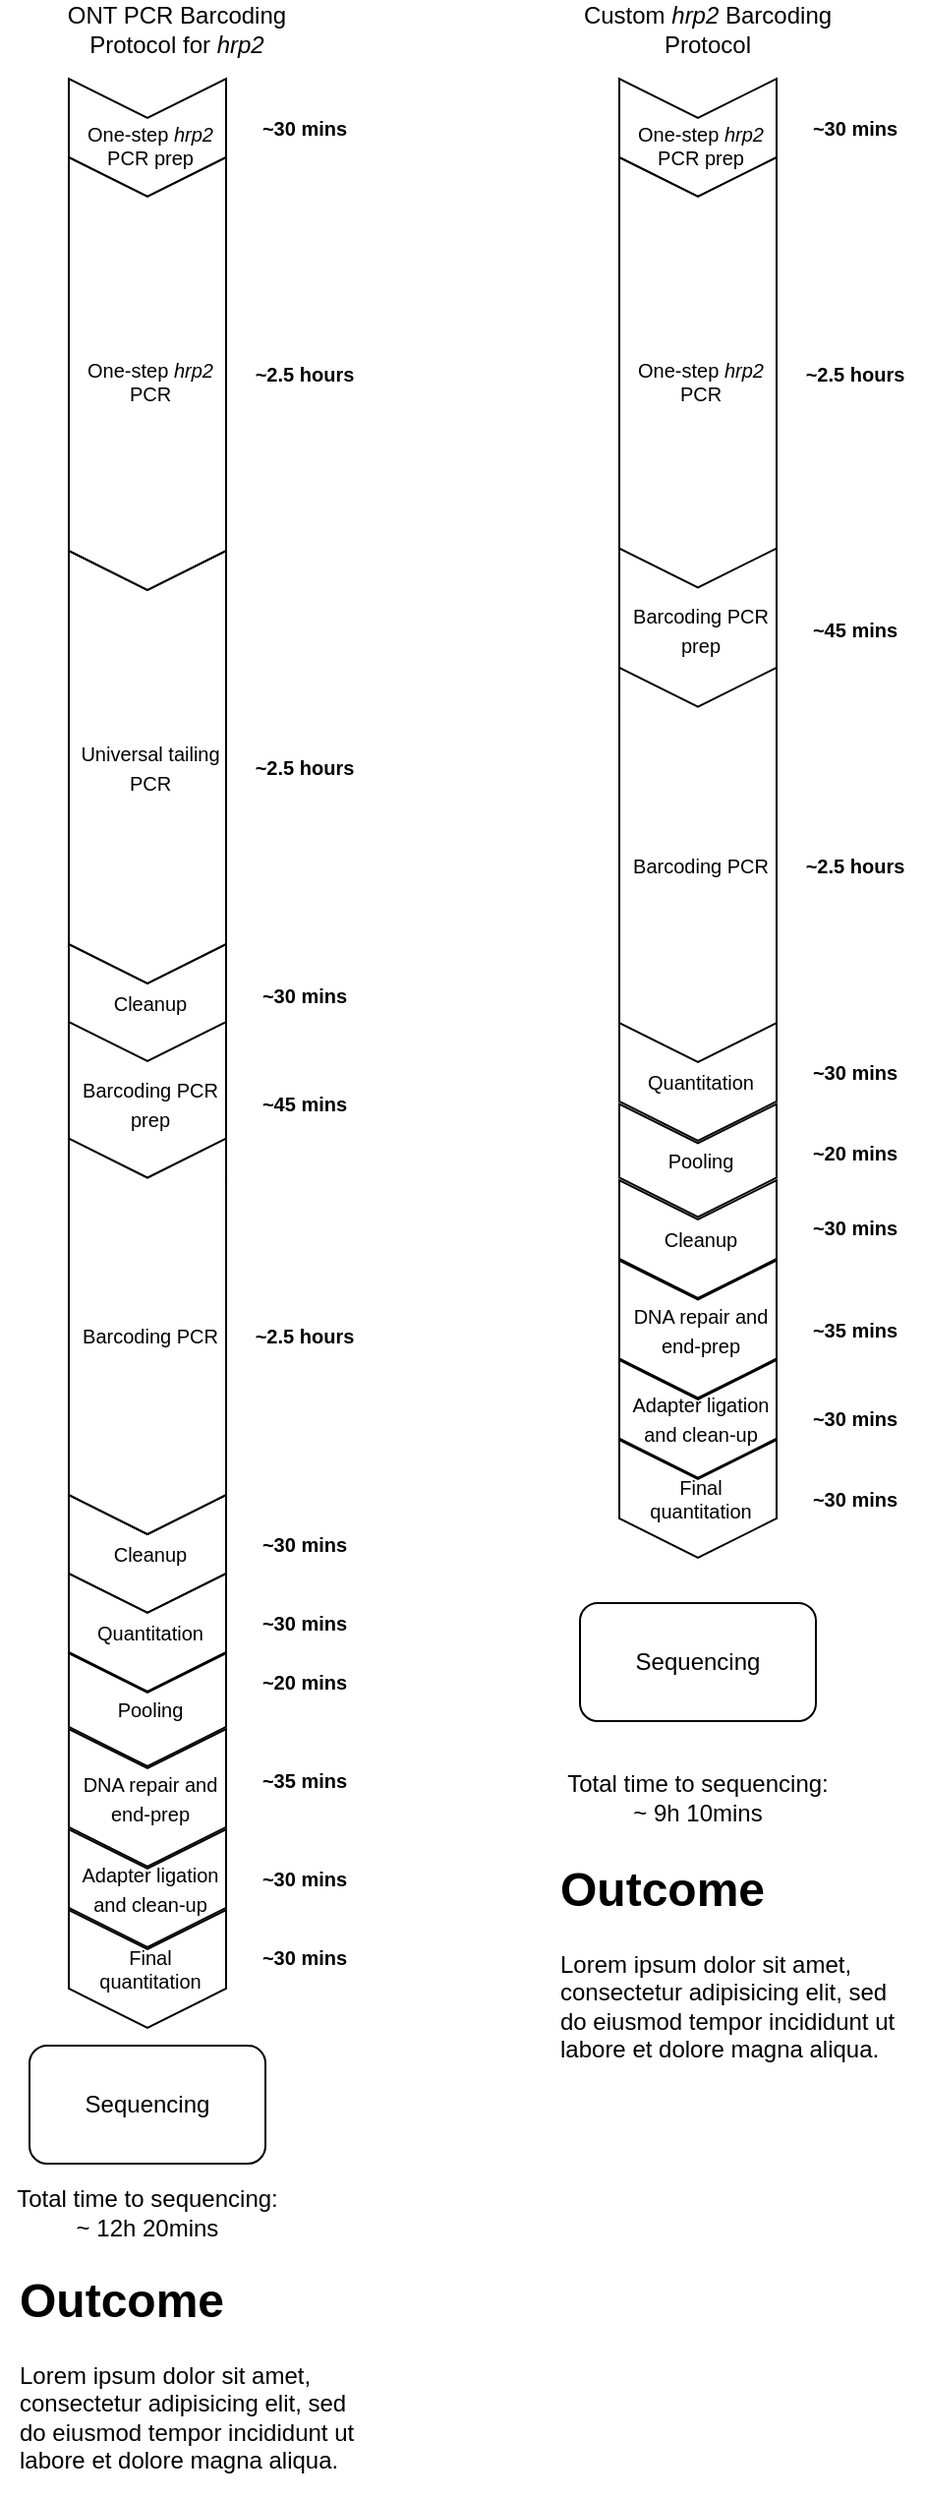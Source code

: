 <mxfile version="15.9.4" type="github">
  <diagram id="NpRxapIsqfa-SvnayN5d" name="Page-1">
    <mxGraphModel dx="675" dy="401" grid="1" gridSize="10" guides="1" tooltips="1" connect="1" arrows="1" fold="1" page="1" pageScale="1" pageWidth="850" pageHeight="2000" math="0" shadow="0">
      <root>
        <mxCell id="0" />
        <mxCell id="1" parent="0" />
        <mxCell id="RjDeFfzfzhG8dPobCuWy-1" value="ONT PCR Barcoding Protocol for &lt;i&gt;hrp2&lt;/i&gt;" style="text;html=1;strokeColor=none;fillColor=none;align=center;verticalAlign=middle;whiteSpace=wrap;rounded=0;" vertex="1" parent="1">
          <mxGeometry x="20" y="40" width="150" height="30" as="geometry" />
        </mxCell>
        <mxCell id="RjDeFfzfzhG8dPobCuWy-2" value="Custom &lt;i&gt;hrp2 &lt;/i&gt;Barcoding Protocol" style="text;html=1;strokeColor=none;fillColor=none;align=center;verticalAlign=middle;whiteSpace=wrap;rounded=0;" vertex="1" parent="1">
          <mxGeometry x="290" y="40" width="150" height="30" as="geometry" />
        </mxCell>
        <mxCell id="RjDeFfzfzhG8dPobCuWy-3" value="&lt;div style=&quot;font-size: 10px&quot;&gt;&lt;font style=&quot;font-size: 10px&quot;&gt;One-step &lt;i&gt;hrp2 &lt;/i&gt;PCR prep&lt;/font&gt;&lt;/div&gt;" style="shape=step;perimeter=stepPerimeter;whiteSpace=wrap;html=1;fixedSize=1;rotation=90;horizontal=0;spacingLeft=3;spacing=3;spacingTop=7;" vertex="1" parent="1">
          <mxGeometry x="50" y="70" width="60" height="80" as="geometry" />
        </mxCell>
        <mxCell id="RjDeFfzfzhG8dPobCuWy-17" value="&lt;div style=&quot;font-size: 10px&quot;&gt;&lt;font style=&quot;font-size: 10px&quot;&gt;Cleanup&lt;/font&gt;&lt;/div&gt;" style="shape=step;perimeter=stepPerimeter;whiteSpace=wrap;html=1;fixedSize=1;rotation=90;horizontal=0;spacingLeft=3;spacing=3;" vertex="1" parent="1">
          <mxGeometry x="50" y="510" width="60" height="80" as="geometry" />
        </mxCell>
        <mxCell id="RjDeFfzfzhG8dPobCuWy-18" value="&lt;font style=&quot;font-size: 10px&quot;&gt;Barcoding PCR prep&lt;/font&gt;" style="shape=step;perimeter=stepPerimeter;whiteSpace=wrap;html=1;fixedSize=1;rotation=90;horizontal=0;spacingLeft=3;spacing=3;" vertex="1" parent="1">
          <mxGeometry x="38.75" y="560.75" width="82.5" height="80" as="geometry" />
        </mxCell>
        <mxCell id="RjDeFfzfzhG8dPobCuWy-19" value="&lt;font style=&quot;font-size: 10px&quot;&gt;Cleanup&lt;/font&gt;" style="shape=step;perimeter=stepPerimeter;whiteSpace=wrap;html=1;fixedSize=1;rotation=90;horizontal=0;spacingLeft=3;spacing=3;" vertex="1" parent="1">
          <mxGeometry x="50" y="790" width="60" height="80" as="geometry" />
        </mxCell>
        <mxCell id="RjDeFfzfzhG8dPobCuWy-20" value="&lt;font style=&quot;font-size: 10px&quot;&gt;Universal tailing PCR&lt;/font&gt;" style="shape=step;perimeter=stepPerimeter;whiteSpace=wrap;html=1;fixedSize=1;rotation=90;horizontal=0;spacingLeft=3;spacing=3;" vertex="1" parent="1">
          <mxGeometry x="-30" y="390" width="220" height="80" as="geometry" />
        </mxCell>
        <mxCell id="RjDeFfzfzhG8dPobCuWy-22" value="&lt;font style=&quot;font-size: 10px&quot;&gt;Pooling&lt;/font&gt;" style="shape=step;perimeter=stepPerimeter;whiteSpace=wrap;html=1;fixedSize=1;rotation=90;horizontal=0;spacingLeft=3;spacing=3;" vertex="1" parent="1">
          <mxGeometry x="51.25" y="869.25" width="57.5" height="80" as="geometry" />
        </mxCell>
        <mxCell id="RjDeFfzfzhG8dPobCuWy-23" value="&lt;font style=&quot;font-size: 10px&quot;&gt;DNA repair and end-prep&lt;/font&gt;" style="shape=step;perimeter=stepPerimeter;whiteSpace=wrap;html=1;fixedSize=1;rotation=90;horizontal=0;spacingLeft=3;spacing=3;" vertex="1" parent="1">
          <mxGeometry x="45" y="914" width="70" height="80" as="geometry" />
        </mxCell>
        <mxCell id="RjDeFfzfzhG8dPobCuWy-25" value="&lt;div style=&quot;font-size: 10px&quot;&gt;&lt;font style=&quot;font-size: 10px&quot;&gt;Final quantitation&lt;/font&gt;&lt;/div&gt;" style="shape=step;perimeter=stepPerimeter;whiteSpace=wrap;html=1;fixedSize=1;rotation=90;horizontal=0;spacingLeft=3;spacing=3;" vertex="1" parent="1">
          <mxGeometry x="50" y="1001" width="60" height="80" as="geometry" />
        </mxCell>
        <mxCell id="RjDeFfzfzhG8dPobCuWy-26" value="Sequencing" style="rounded=1;whiteSpace=wrap;html=1;" vertex="1" parent="1">
          <mxGeometry x="20" y="1080" width="120" height="60" as="geometry" />
        </mxCell>
        <mxCell id="RjDeFfzfzhG8dPobCuWy-35" value="Sequencing" style="rounded=1;whiteSpace=wrap;html=1;" vertex="1" parent="1">
          <mxGeometry x="300.01" y="855" width="120" height="60" as="geometry" />
        </mxCell>
        <mxCell id="RjDeFfzfzhG8dPobCuWy-36" value="&lt;div style=&quot;font-size: 10px&quot;&gt;&lt;font style=&quot;font-size: 10px&quot;&gt;One-step &lt;i&gt;hrp2 &lt;/i&gt;PCR&lt;br&gt;&lt;/font&gt;&lt;/div&gt;" style="shape=step;perimeter=stepPerimeter;whiteSpace=wrap;html=1;fixedSize=1;rotation=90;horizontal=0;spacingLeft=3;spacing=3;spacingTop=7;" vertex="1" parent="1">
          <mxGeometry x="-30" y="190" width="220" height="80" as="geometry" />
        </mxCell>
        <mxCell id="RjDeFfzfzhG8dPobCuWy-37" value="&lt;div style=&quot;font-size: 10px&quot;&gt;&lt;font style=&quot;font-size: 10px&quot;&gt;Barcoding PCR&lt;/font&gt;&lt;/div&gt;" style="shape=step;perimeter=stepPerimeter;whiteSpace=wrap;html=1;fixedSize=1;rotation=90;horizontal=0;spacingLeft=3;spacing=3;" vertex="1" parent="1">
          <mxGeometry x="-20.62" y="679.38" width="201.25" height="80" as="geometry" />
        </mxCell>
        <mxCell id="RjDeFfzfzhG8dPobCuWy-38" value="&lt;font style=&quot;font-size: 10px&quot;&gt;Quantitation&lt;/font&gt;" style="shape=step;perimeter=stepPerimeter;whiteSpace=wrap;html=1;fixedSize=1;rotation=90;horizontal=0;spacingLeft=3;spacing=3;" vertex="1" parent="1">
          <mxGeometry x="50" y="830" width="60" height="80" as="geometry" />
        </mxCell>
        <mxCell id="RjDeFfzfzhG8dPobCuWy-39" value="&lt;font style=&quot;font-size: 10px&quot;&gt;Adapter ligation and clean-up&lt;/font&gt;" style="shape=step;perimeter=stepPerimeter;whiteSpace=wrap;html=1;fixedSize=1;rotation=90;horizontal=0;spacingLeft=3;spacing=3;" vertex="1" parent="1">
          <mxGeometry x="50" y="960" width="60" height="80" as="geometry" />
        </mxCell>
        <mxCell id="RjDeFfzfzhG8dPobCuWy-40" value="&lt;div style=&quot;font-size: 10px&quot;&gt;&lt;font style=&quot;font-size: 10px&quot;&gt;One-step &lt;i&gt;hrp2 &lt;/i&gt;PCR prep&lt;/font&gt;&lt;/div&gt;" style="shape=step;perimeter=stepPerimeter;whiteSpace=wrap;html=1;fixedSize=1;rotation=90;horizontal=0;spacingLeft=3;spacing=3;spacingTop=7;" vertex="1" parent="1">
          <mxGeometry x="330" y="70" width="60" height="80" as="geometry" />
        </mxCell>
        <mxCell id="RjDeFfzfzhG8dPobCuWy-41" value="&lt;div style=&quot;font-size: 10px&quot;&gt;&lt;font style=&quot;font-size: 10px&quot;&gt;One-step &lt;i&gt;hrp2 &lt;/i&gt;PCR&lt;br&gt;&lt;/font&gt;&lt;/div&gt;" style="shape=step;perimeter=stepPerimeter;whiteSpace=wrap;html=1;fixedSize=1;rotation=90;horizontal=0;spacingLeft=3;spacing=3;spacingTop=7;" vertex="1" parent="1">
          <mxGeometry x="250" y="190" width="220" height="80" as="geometry" />
        </mxCell>
        <mxCell id="RjDeFfzfzhG8dPobCuWy-42" value="&lt;font style=&quot;font-size: 10px&quot;&gt;Barcoding PCR prep&lt;/font&gt;" style="shape=step;perimeter=stepPerimeter;whiteSpace=wrap;html=1;fixedSize=1;rotation=90;horizontal=0;spacingLeft=3;spacing=3;" vertex="1" parent="1">
          <mxGeometry x="318.75" y="320" width="82.5" height="80" as="geometry" />
        </mxCell>
        <mxCell id="RjDeFfzfzhG8dPobCuWy-43" value="&lt;div style=&quot;font-size: 10px&quot;&gt;&lt;font style=&quot;font-size: 10px&quot;&gt;Barcoding PCR&lt;/font&gt;&lt;/div&gt;" style="shape=step;perimeter=stepPerimeter;whiteSpace=wrap;html=1;fixedSize=1;rotation=90;horizontal=0;spacingLeft=3;spacing=3;" vertex="1" parent="1">
          <mxGeometry x="259.38" y="440" width="201.25" height="80" as="geometry" />
        </mxCell>
        <mxCell id="RjDeFfzfzhG8dPobCuWy-44" value="&lt;font style=&quot;font-size: 10px&quot;&gt;Quantitation&lt;/font&gt;" style="shape=step;perimeter=stepPerimeter;whiteSpace=wrap;html=1;fixedSize=1;rotation=90;horizontal=0;spacingLeft=3;spacing=3;" vertex="1" parent="1">
          <mxGeometry x="330.01" y="550" width="60" height="80" as="geometry" />
        </mxCell>
        <mxCell id="RjDeFfzfzhG8dPobCuWy-45" value="&lt;font style=&quot;font-size: 10px&quot;&gt;Pooling&lt;/font&gt;" style="shape=step;perimeter=stepPerimeter;whiteSpace=wrap;html=1;fixedSize=1;rotation=90;horizontal=0;spacingLeft=3;spacing=3;" vertex="1" parent="1">
          <mxGeometry x="331.25" y="590" width="57.5" height="80" as="geometry" />
        </mxCell>
        <mxCell id="RjDeFfzfzhG8dPobCuWy-46" value="&lt;font style=&quot;font-size: 10px&quot;&gt;DNA repair and end-prep&lt;/font&gt;" style="shape=step;perimeter=stepPerimeter;whiteSpace=wrap;html=1;fixedSize=1;rotation=90;horizontal=0;spacingLeft=3;spacing=3;" vertex="1" parent="1">
          <mxGeometry x="325" y="675.75" width="70" height="80" as="geometry" />
        </mxCell>
        <mxCell id="RjDeFfzfzhG8dPobCuWy-47" value="&lt;font style=&quot;font-size: 10px&quot;&gt;Adapter ligation and clean-up&lt;/font&gt;" style="shape=step;perimeter=stepPerimeter;whiteSpace=wrap;html=1;fixedSize=1;rotation=90;horizontal=0;spacingLeft=3;spacing=3;" vertex="1" parent="1">
          <mxGeometry x="330" y="721.38" width="60" height="80" as="geometry" />
        </mxCell>
        <mxCell id="RjDeFfzfzhG8dPobCuWy-48" value="&lt;div style=&quot;font-size: 10px&quot;&gt;&lt;font style=&quot;font-size: 10px&quot;&gt;Final quantitation&lt;/font&gt;&lt;/div&gt;" style="shape=step;perimeter=stepPerimeter;whiteSpace=wrap;html=1;fixedSize=1;rotation=90;horizontal=0;spacingLeft=3;spacing=3;" vertex="1" parent="1">
          <mxGeometry x="330" y="762" width="60" height="80" as="geometry" />
        </mxCell>
        <mxCell id="RjDeFfzfzhG8dPobCuWy-49" value="&lt;b&gt;~30 mins&lt;/b&gt;" style="text;html=1;strokeColor=none;fillColor=none;align=center;verticalAlign=middle;whiteSpace=wrap;rounded=0;fontSize=10;" vertex="1" parent="1">
          <mxGeometry x="130" y="90" width="60" height="30" as="geometry" />
        </mxCell>
        <mxCell id="RjDeFfzfzhG8dPobCuWy-50" value="&lt;b&gt;~2.5 hours&lt;br&gt;&lt;/b&gt;" style="text;html=1;strokeColor=none;fillColor=none;align=center;verticalAlign=middle;whiteSpace=wrap;rounded=0;fontSize=10;" vertex="1" parent="1">
          <mxGeometry x="130" y="215" width="60" height="30" as="geometry" />
        </mxCell>
        <mxCell id="RjDeFfzfzhG8dPobCuWy-51" value="&lt;b&gt;~2.5 hours&lt;br&gt;&lt;/b&gt;" style="text;html=1;strokeColor=none;fillColor=none;align=center;verticalAlign=middle;whiteSpace=wrap;rounded=0;fontSize=10;" vertex="1" parent="1">
          <mxGeometry x="130" y="415" width="60" height="30" as="geometry" />
        </mxCell>
        <mxCell id="RjDeFfzfzhG8dPobCuWy-52" value="&lt;b&gt;~30 mins&lt;/b&gt;" style="text;html=1;strokeColor=none;fillColor=none;align=center;verticalAlign=middle;whiteSpace=wrap;rounded=0;fontSize=10;" vertex="1" parent="1">
          <mxGeometry x="130" y="530.75" width="60" height="30" as="geometry" />
        </mxCell>
        <mxCell id="RjDeFfzfzhG8dPobCuWy-53" value="&lt;b&gt;~45 mins&lt;/b&gt;" style="text;html=1;strokeColor=none;fillColor=none;align=center;verticalAlign=middle;whiteSpace=wrap;rounded=0;fontSize=10;" vertex="1" parent="1">
          <mxGeometry x="130" y="585.75" width="60" height="30" as="geometry" />
        </mxCell>
        <mxCell id="RjDeFfzfzhG8dPobCuWy-54" value="&lt;b&gt;~2.5 hours&lt;/b&gt;" style="text;html=1;strokeColor=none;fillColor=none;align=center;verticalAlign=middle;whiteSpace=wrap;rounded=0;fontSize=10;" vertex="1" parent="1">
          <mxGeometry x="130" y="704.38" width="60" height="30" as="geometry" />
        </mxCell>
        <mxCell id="RjDeFfzfzhG8dPobCuWy-55" value="&lt;b&gt;~30 mins&lt;/b&gt;" style="text;html=1;strokeColor=none;fillColor=none;align=center;verticalAlign=middle;whiteSpace=wrap;rounded=0;fontSize=10;" vertex="1" parent="1">
          <mxGeometry x="130" y="810" width="60" height="30" as="geometry" />
        </mxCell>
        <mxCell id="RjDeFfzfzhG8dPobCuWy-56" value="&lt;b&gt;~30 mins&lt;/b&gt;" style="text;html=1;strokeColor=none;fillColor=none;align=center;verticalAlign=middle;whiteSpace=wrap;rounded=0;fontSize=10;" vertex="1" parent="1">
          <mxGeometry x="130" y="850" width="60" height="30" as="geometry" />
        </mxCell>
        <mxCell id="RjDeFfzfzhG8dPobCuWy-57" value="&lt;b&gt;~20 mins&lt;/b&gt;" style="text;html=1;strokeColor=none;fillColor=none;align=center;verticalAlign=middle;whiteSpace=wrap;rounded=0;fontSize=10;" vertex="1" parent="1">
          <mxGeometry x="130" y="880" width="60" height="30" as="geometry" />
        </mxCell>
        <mxCell id="RjDeFfzfzhG8dPobCuWy-58" value="&lt;b&gt;~35 mins&lt;/b&gt;" style="text;html=1;strokeColor=none;fillColor=none;align=center;verticalAlign=middle;whiteSpace=wrap;rounded=0;fontSize=10;" vertex="1" parent="1">
          <mxGeometry x="130" y="930" width="60" height="30" as="geometry" />
        </mxCell>
        <mxCell id="RjDeFfzfzhG8dPobCuWy-59" value="&lt;b&gt;~30 mins&lt;/b&gt;" style="text;html=1;strokeColor=none;fillColor=none;align=center;verticalAlign=middle;whiteSpace=wrap;rounded=0;fontSize=10;" vertex="1" parent="1">
          <mxGeometry x="130" y="980" width="60" height="30" as="geometry" />
        </mxCell>
        <mxCell id="RjDeFfzfzhG8dPobCuWy-60" value="&lt;b&gt;~30 mins&lt;/b&gt;" style="text;html=1;strokeColor=none;fillColor=none;align=center;verticalAlign=middle;whiteSpace=wrap;rounded=0;fontSize=10;" vertex="1" parent="1">
          <mxGeometry x="130" y="1020" width="60" height="30" as="geometry" />
        </mxCell>
        <mxCell id="RjDeFfzfzhG8dPobCuWy-61" value="&lt;b&gt;~30 mins&lt;/b&gt;" style="text;html=1;strokeColor=none;fillColor=none;align=center;verticalAlign=middle;whiteSpace=wrap;rounded=0;fontSize=10;" vertex="1" parent="1">
          <mxGeometry x="410" y="90" width="60" height="30" as="geometry" />
        </mxCell>
        <mxCell id="RjDeFfzfzhG8dPobCuWy-62" value="&lt;b&gt;~2.5 hours&lt;br&gt;&lt;/b&gt;" style="text;html=1;strokeColor=none;fillColor=none;align=center;verticalAlign=middle;whiteSpace=wrap;rounded=0;fontSize=10;" vertex="1" parent="1">
          <mxGeometry x="410" y="215" width="60" height="30" as="geometry" />
        </mxCell>
        <mxCell id="RjDeFfzfzhG8dPobCuWy-63" value="&lt;b&gt;~45 mins&lt;/b&gt;" style="text;html=1;strokeColor=none;fillColor=none;align=center;verticalAlign=middle;whiteSpace=wrap;rounded=0;fontSize=10;" vertex="1" parent="1">
          <mxGeometry x="410" y="345" width="60" height="30" as="geometry" />
        </mxCell>
        <mxCell id="RjDeFfzfzhG8dPobCuWy-65" value="&lt;b&gt;~2.5 hours&lt;br&gt;&lt;/b&gt;" style="text;html=1;strokeColor=none;fillColor=none;align=center;verticalAlign=middle;whiteSpace=wrap;rounded=0;fontSize=10;" vertex="1" parent="1">
          <mxGeometry x="410" y="465" width="60" height="30" as="geometry" />
        </mxCell>
        <mxCell id="RjDeFfzfzhG8dPobCuWy-66" value="&lt;b&gt;~30 mins&lt;/b&gt;" style="text;html=1;strokeColor=none;fillColor=none;align=center;verticalAlign=middle;whiteSpace=wrap;rounded=0;fontSize=10;" vertex="1" parent="1">
          <mxGeometry x="410" y="570" width="60" height="30" as="geometry" />
        </mxCell>
        <mxCell id="RjDeFfzfzhG8dPobCuWy-67" value="&lt;b&gt;~20 mins&lt;/b&gt;" style="text;html=1;strokeColor=none;fillColor=none;align=center;verticalAlign=middle;whiteSpace=wrap;rounded=0;fontSize=10;" vertex="1" parent="1">
          <mxGeometry x="410" y="610.75" width="60" height="30" as="geometry" />
        </mxCell>
        <mxCell id="RjDeFfzfzhG8dPobCuWy-68" value="&lt;font style=&quot;font-size: 10px&quot;&gt;Cleanup&lt;/font&gt;" style="shape=step;perimeter=stepPerimeter;whiteSpace=wrap;html=1;fixedSize=1;rotation=90;horizontal=0;spacingLeft=3;spacing=3;" vertex="1" parent="1">
          <mxGeometry x="330" y="630" width="60" height="80" as="geometry" />
        </mxCell>
        <mxCell id="RjDeFfzfzhG8dPobCuWy-69" value="&lt;b&gt;~30 mins&lt;/b&gt;" style="text;html=1;strokeColor=none;fillColor=none;align=center;verticalAlign=middle;whiteSpace=wrap;rounded=0;fontSize=10;" vertex="1" parent="1">
          <mxGeometry x="410" y="649.38" width="60" height="30" as="geometry" />
        </mxCell>
        <mxCell id="RjDeFfzfzhG8dPobCuWy-70" value="&lt;b&gt;~35 mins&lt;/b&gt;" style="text;html=1;strokeColor=none;fillColor=none;align=center;verticalAlign=middle;whiteSpace=wrap;rounded=0;fontSize=10;" vertex="1" parent="1">
          <mxGeometry x="410" y="700.75" width="60" height="30" as="geometry" />
        </mxCell>
        <mxCell id="RjDeFfzfzhG8dPobCuWy-71" value="&lt;b&gt;~30 mins&lt;/b&gt;" style="text;html=1;strokeColor=none;fillColor=none;align=center;verticalAlign=middle;whiteSpace=wrap;rounded=0;fontSize=10;" vertex="1" parent="1">
          <mxGeometry x="410" y="746.38" width="60" height="30" as="geometry" />
        </mxCell>
        <mxCell id="RjDeFfzfzhG8dPobCuWy-72" value="&lt;b&gt;~30 mins&lt;/b&gt;" style="text;html=1;strokeColor=none;fillColor=none;align=center;verticalAlign=middle;whiteSpace=wrap;rounded=0;fontSize=10;" vertex="1" parent="1">
          <mxGeometry x="410" y="787" width="60" height="30" as="geometry" />
        </mxCell>
        <mxCell id="RjDeFfzfzhG8dPobCuWy-73" value="&lt;div&gt;Total time to sequencing:&lt;/div&gt;&lt;div&gt;~ 12h 20mins&lt;br&gt;&lt;/div&gt;" style="text;html=1;strokeColor=none;fillColor=none;align=center;verticalAlign=middle;whiteSpace=wrap;rounded=0;" vertex="1" parent="1">
          <mxGeometry x="5" y="1150" width="150" height="30" as="geometry" />
        </mxCell>
        <mxCell id="RjDeFfzfzhG8dPobCuWy-74" value="&lt;div&gt;Total time to sequencing:&lt;/div&gt;&lt;div&gt;~ 9h 10mins&lt;br&gt;&lt;/div&gt;" style="text;html=1;strokeColor=none;fillColor=none;align=center;verticalAlign=middle;whiteSpace=wrap;rounded=0;" vertex="1" parent="1">
          <mxGeometry x="285" y="939" width="150" height="30" as="geometry" />
        </mxCell>
        <mxCell id="RjDeFfzfzhG8dPobCuWy-75" value="&lt;h1&gt;Outcome&lt;/h1&gt;&lt;p&gt;Lorem ipsum dolor sit amet, consectetur adipisicing elit, sed do eiusmod tempor incididunt ut labore et dolore magna aliqua.&lt;/p&gt;" style="text;html=1;strokeColor=none;fillColor=none;spacing=5;spacingTop=-20;whiteSpace=wrap;overflow=hidden;rounded=0;fontSize=12;" vertex="1" parent="1">
          <mxGeometry x="10" y="1190" width="190" height="120" as="geometry" />
        </mxCell>
        <mxCell id="RjDeFfzfzhG8dPobCuWy-76" value="&lt;h1&gt;Outcome&lt;/h1&gt;&lt;p&gt;Lorem ipsum dolor sit amet, consectetur adipisicing elit, sed do eiusmod tempor incididunt ut labore et dolore magna aliqua.&lt;/p&gt;" style="text;html=1;strokeColor=none;fillColor=none;spacing=5;spacingTop=-20;whiteSpace=wrap;overflow=hidden;rounded=0;fontSize=12;" vertex="1" parent="1">
          <mxGeometry x="285" y="981" width="190" height="120" as="geometry" />
        </mxCell>
      </root>
    </mxGraphModel>
  </diagram>
</mxfile>
